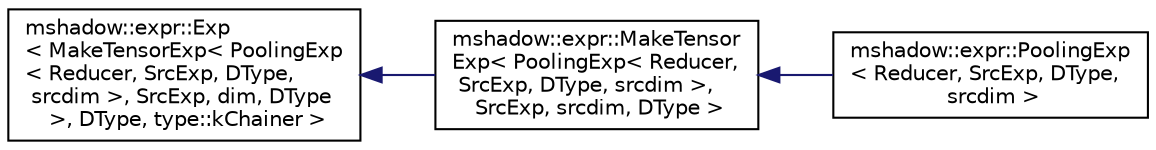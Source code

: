 digraph "Graphical Class Hierarchy"
{
 // LATEX_PDF_SIZE
  edge [fontname="Helvetica",fontsize="10",labelfontname="Helvetica",labelfontsize="10"];
  node [fontname="Helvetica",fontsize="10",shape=record];
  rankdir="LR";
  Node0 [label="mshadow::expr::Exp\l\< MakeTensorExp\< PoolingExp\l\< Reducer, SrcExp, DType,\l srcdim \>, SrcExp, dim, DType\l \>, DType, type::kChainer \>",height=0.2,width=0.4,color="black", fillcolor="white", style="filled",URL="$structmshadow_1_1expr_1_1Exp.html",tooltip=" "];
  Node0 -> Node1 [dir="back",color="midnightblue",fontsize="10",style="solid",fontname="Helvetica"];
  Node1 [label="mshadow::expr::MakeTensor\lExp\< PoolingExp\< Reducer,\l SrcExp, DType, srcdim \>,\l SrcExp, srcdim, DType \>",height=0.2,width=0.4,color="black", fillcolor="white", style="filled",URL="$structmshadow_1_1expr_1_1MakeTensorExp.html",tooltip=" "];
  Node1 -> Node2 [dir="back",color="midnightblue",fontsize="10",style="solid",fontname="Helvetica"];
  Node2 [label="mshadow::expr::PoolingExp\l\< Reducer, SrcExp, DType,\l srcdim \>",height=0.2,width=0.4,color="black", fillcolor="white", style="filled",URL="$structmshadow_1_1expr_1_1PoolingExp.html",tooltip="pooling expression, do reduction over local patches of a image"];
}
